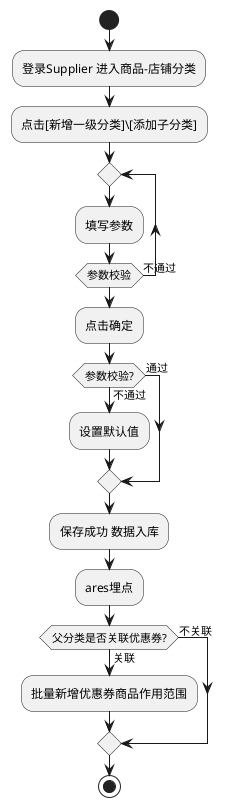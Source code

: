 '新增商品店铺分类 流程图
@startuml
start
:登录Supplier 进入商品-店铺分类;
:点击[新增一级分类]\[添加子分类];
repeat
    :填写参数;
repeat while(参数校验) is (不通过)
:点击确定;
if(参数校验?) then (不通过)
    :设置默认值;
else(通过)
endif
:保存成功 数据入库;
:ares埋点;
if(父分类是否关联优惠券?) then (关联)
    :批量新增优惠券商品作用范围;
else(不关联)
endif
stop
@enduml

'新增商品店铺分类 时序图
@startuml
autonumber
actor react
react -> controller     :请求添加店铺分类
controller -> provider  :新增商品店铺分类\nstoreCateProvider.add
provider -> service     :新增商品店铺分类\nstoreCateService.add
activate service
    service -> service      :参数校验\n并设置默认值
    service -> repository   :保存商品店铺分类信息\nstoreCateRepository.save
    database db
    repository -> db        :保存数据入库
    db --> repository       :返回保存的对象
    repository --> service  :返回保存的对象
    service --> provider    :返回封装结果
    provider --> controller :返回封装结果
deactivate service
controller -> provider  :(如果父分类是否关联优惠券)\n批量新增优惠券商品作用范围\ncouponMarketingScopeProvider.batchAdd
provider -> service     :批量新增优惠券商品作用范围\ncouponMarketingScopeService\n.addBatchCouponMarketingScope
service -> repository   :couponMarketingScopeRepository.save
repository -> db        :保存数据入库
db --> repository       :返回保存的对象
repository --> service  :返回结果
service --> provider    :返回结果
provider --> controller :返回结果
controller --> react    :返回结果
@enduml

'新增商品店铺分类 类图
@startuml
class StoreCateController{
    -CommonUtil commonUtil
    -StoreCateProvider storeCateProvider
    -CouponMarketingScopeProvider couponMarketingScopeProvider
    -CouponMarketingScopeQueryProvider couponMarketingScopeQueryProvider
    +BaseResponse<StoreCateResponseVO> add(@StoreCateAddRequest saveRequest)
}
CommonUtil -* StoreCateController
StoreCateController *-- StoreCateProvider
StoreCateController *-- CouponMarketingScopeProvider
StoreCateController *-- CouponMarketingScopeQueryProvider

class CommonUtil{
}
interface StoreCateProvider{
    +BaseResponse<StoreCateAddResponse> add(StoreCateAddRequest storeCateAddRequest)
}
interface CouponMarketingScopeProvider{
    +BaseResponse batchAdd(CouponMarketingScopeBatchAddRequest request)
}
interface CouponMarketingScopeQueryProvider{
    +BaseResponse<CouponMarketingScopeByScopeIdResponse> listByScopeId(CouponMarketingScopeByScopeIdRequest request)
}

class StoreCateController1 implements StoreCateProvider {
    -StoreCateService storeCateService
    +BaseResponse<StoreCateAddResponse> add(StoreCateAddRequest storeCateAddRequest)
}
StoreCateController1 *-- StoreCateService
class StoreCateService{
    -StoreCateRepository storeCateRepository
    +GoodsAresService goodsAresService
    +StoreCateResponse add(StoreCateAddRequest saveRequest)
}
StoreCateService *-- StoreCateRepository
StoreCateService *-- GoodsAresService
interface StoreCateRepository{
    +<S extends T> S save(S entity)
    +StoreCate findTop1ByCateParentIdOrderBySortDesc(Long cateParentId)
}
class GoodsAresService{
    +JmsTemplate jmsTemplate
    +void dispatchFunction(String funcType, Object... objs)
}

class CouponMarketingScopeQueryController implements CouponMarketingScopeQueryProvider {
    -CouponMarketingScopeService couponMarketingScopeService
    +BaseResponse<CouponMarketingScopeByScopeIdResponse> listByScopeId(CouponMarketingScopeByScopeIdRequest request)
}
CouponMarketingScopeQueryController *-- CouponMarketingScopeService
class CouponMarketingScopeService {
    -CouponMarketingScopeRepository couponMarketingScopeRepository
    +List<CouponMarketingScope> listScopeByScopeId(String scopeId)
    +void addBatchCouponMarketingScope(List<CouponMarketingScope> couponMarketingScopes)
}
CouponMarketingScopeService *-- CouponMarketingScopeRepository
interface CouponMarketingScopeRepository{
    +<S extends T> List save(Iterable entities)
    +List<CouponMarketingScope> findByScopeId(String scopeId)
}

class CouponMarketingScopeController implements CouponMarketingScopeProvider {
    -CouponMarketingScopeService couponMarketingScopeService
    +BaseResponse batchAdd(CouponMarketingScopeBatchAddRequest request)
}
CouponMarketingScopeController *-- CouponMarketingScopeService


@enduml